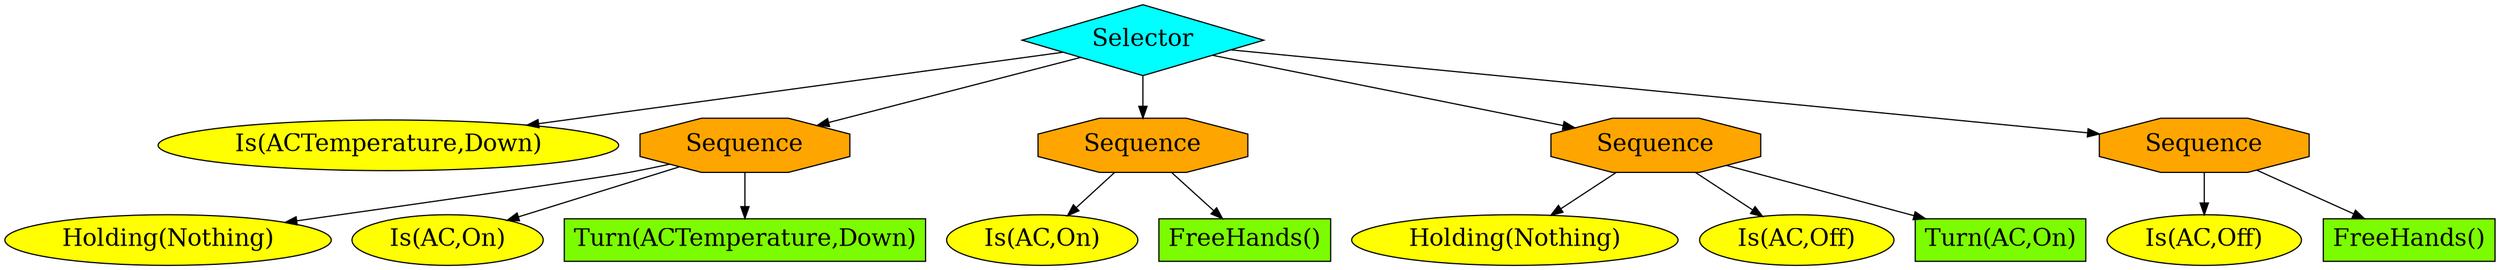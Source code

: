 digraph pastafarianism {
ordering=out;
graph [fontname="times-roman"];
node [fontname="times-roman"];
edge [fontname="times-roman"];
"87355232-8ad6-484e-b363-38536e737846" [fillcolor=cyan, fontcolor=black, fontsize=20, height=0.01, label=Selector, shape=diamond, style=filled, width=0.01];
"3f017683-7aa3-40d3-b2be-cc32784313a1" [fillcolor=yellow, fontcolor=black, fontsize=20, label="Is(ACTemperature,Down)", shape=ellipse, style=filled];
"87355232-8ad6-484e-b363-38536e737846" -> "3f017683-7aa3-40d3-b2be-cc32784313a1";
"b900e9cb-c0a8-4e8d-8a9b-d871012abefb" [fillcolor=orange, fontcolor=black, fontsize=20, height=0.01, label=Sequence, shape=octagon, style=filled, width=0.01];
"87355232-8ad6-484e-b363-38536e737846" -> "b900e9cb-c0a8-4e8d-8a9b-d871012abefb";
"10ef3ff4-7acb-4991-9e63-6e489c3ef22d" [fillcolor=yellow, fontcolor=black, fontsize=20, label="Holding(Nothing)", shape=ellipse, style=filled];
"b900e9cb-c0a8-4e8d-8a9b-d871012abefb" -> "10ef3ff4-7acb-4991-9e63-6e489c3ef22d";
"a3869371-404d-4085-932b-232e188fb133" [fillcolor=yellow, fontcolor=black, fontsize=20, label="Is(AC,On)", shape=ellipse, style=filled];
"b900e9cb-c0a8-4e8d-8a9b-d871012abefb" -> "a3869371-404d-4085-932b-232e188fb133";
"3a5cbe8f-7672-4a34-91d1-87502aed457c" [fillcolor=lawngreen, fontcolor=black, fontsize=20, label="Turn(ACTemperature,Down)", shape=box, style=filled];
"b900e9cb-c0a8-4e8d-8a9b-d871012abefb" -> "3a5cbe8f-7672-4a34-91d1-87502aed457c";
"b64db1a4-d79f-47b4-99db-f184b38d1361" [fillcolor=orange, fontcolor=black, fontsize=20, height=0.01, label=Sequence, shape=octagon, style=filled, width=0.01];
"87355232-8ad6-484e-b363-38536e737846" -> "b64db1a4-d79f-47b4-99db-f184b38d1361";
"c6eca6dd-9fca-4bd3-b054-9b43fe02613a" [fillcolor=yellow, fontcolor=black, fontsize=20, label="Is(AC,On)", shape=ellipse, style=filled];
"b64db1a4-d79f-47b4-99db-f184b38d1361" -> "c6eca6dd-9fca-4bd3-b054-9b43fe02613a";
"df04f6f4-d471-4519-ab9e-5d5bd8dfbd4c" [fillcolor=lawngreen, fontcolor=black, fontsize=20, label="FreeHands()", shape=box, style=filled];
"b64db1a4-d79f-47b4-99db-f184b38d1361" -> "df04f6f4-d471-4519-ab9e-5d5bd8dfbd4c";
"8108bcba-dbeb-4784-8f1f-eb9ede4ffb0e" [fillcolor=orange, fontcolor=black, fontsize=20, height=0.01, label=Sequence, shape=octagon, style=filled, width=0.01];
"87355232-8ad6-484e-b363-38536e737846" -> "8108bcba-dbeb-4784-8f1f-eb9ede4ffb0e";
"82a23405-c3c6-47dc-bf7b-0636e3efe52c" [fillcolor=yellow, fontcolor=black, fontsize=20, label="Holding(Nothing)", shape=ellipse, style=filled];
"8108bcba-dbeb-4784-8f1f-eb9ede4ffb0e" -> "82a23405-c3c6-47dc-bf7b-0636e3efe52c";
"010d42ee-18b3-4a0e-9be1-eab67afaca60" [fillcolor=yellow, fontcolor=black, fontsize=20, label="Is(AC,Off)", shape=ellipse, style=filled];
"8108bcba-dbeb-4784-8f1f-eb9ede4ffb0e" -> "010d42ee-18b3-4a0e-9be1-eab67afaca60";
"90cdf2ff-98b0-4454-803b-feee5f5475bf" [fillcolor=lawngreen, fontcolor=black, fontsize=20, label="Turn(AC,On)", shape=box, style=filled];
"8108bcba-dbeb-4784-8f1f-eb9ede4ffb0e" -> "90cdf2ff-98b0-4454-803b-feee5f5475bf";
"e65ce322-edaa-4677-ab68-4795e57648da" [fillcolor=orange, fontcolor=black, fontsize=20, height=0.01, label=Sequence, shape=octagon, style=filled, width=0.01];
"87355232-8ad6-484e-b363-38536e737846" -> "e65ce322-edaa-4677-ab68-4795e57648da";
"7d0c1403-c5d9-4bcd-a0db-f3e527a3be93" [fillcolor=yellow, fontcolor=black, fontsize=20, label="Is(AC,Off)", shape=ellipse, style=filled];
"e65ce322-edaa-4677-ab68-4795e57648da" -> "7d0c1403-c5d9-4bcd-a0db-f3e527a3be93";
"931d4ea6-c661-4ea8-9016-2d4e17d30b19" [fillcolor=lawngreen, fontcolor=black, fontsize=20, label="FreeHands()", shape=box, style=filled];
"e65ce322-edaa-4677-ab68-4795e57648da" -> "931d4ea6-c661-4ea8-9016-2d4e17d30b19";
}
